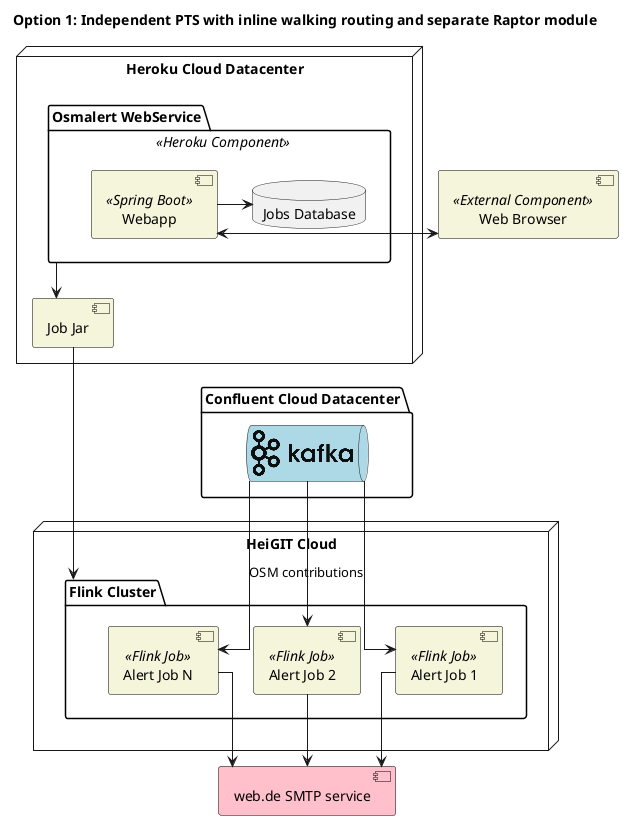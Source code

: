 @startuml
!include <logos/kafka>

title "Option 1: Independent PTS with inline walking routing and separate Raptor module"

skinparam linetype ortho


<style>
    queue {
      BackGroundColor #lightblue
    }

    component {
      BackGroundColor #beige
      LineColor black
    }
</style>

folder "Confluent Cloud Datacenter"  {

    queue "<$kafka>" as kafka

}

node "HeiGIT Cloud"  {

    queue "<$kafka>" as kafka

    folder "Flink Cluster" {

            component "Alert Job 1" as job1 <<Flink Job>>
            component "Alert Job 2" as job2 <<Flink Job>>
            component "Alert Job N" as job3 <<Flink Job>>


            kafka --> job1 : OSM contributions
            kafka --> job2
            kafka --> job3



        }

}

component "Web Browser" <<External Component>> as browser

component "web.de SMTP service" as mail #pink

node "Heroku Cloud Datacenter"  {

component "Job Jar" as jobjar


    "Osmalert WebService" --> jobjar

    jobjar ---> "Flink Cluster"

    folder "Osmalert WebService" <<Heroku Component>>  {

        database  "Jobs Database" as jobsdb

        component "Webapp" as bootapp <<Spring Boot>>

        bootapp <-> browser

        bootapp -> jobsdb
    }



}
        job1 --> mail
        job2 --> mail
        job3 --> mail

@enduml